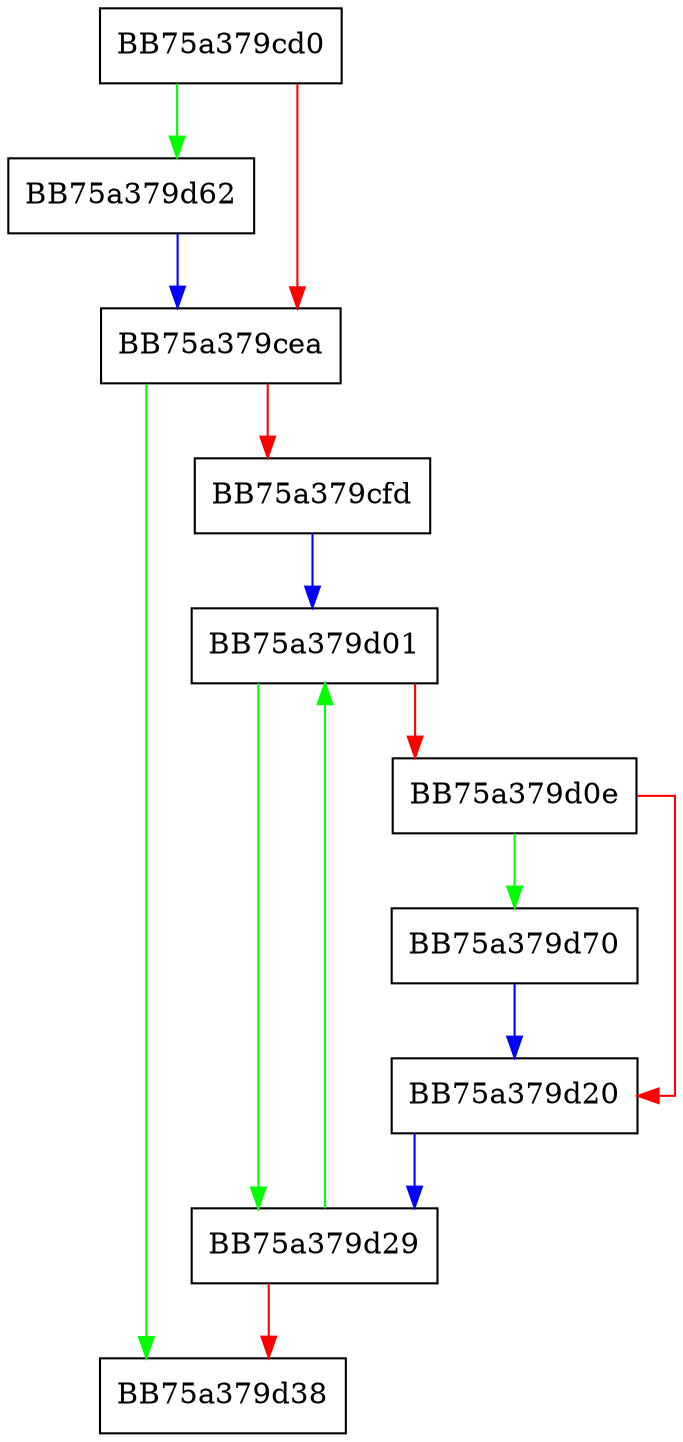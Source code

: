 digraph kpush_cleanupex {
  node [shape="box"];
  graph [splines=ortho];
  BB75a379cd0 -> BB75a379d62 [color="green"];
  BB75a379cd0 -> BB75a379cea [color="red"];
  BB75a379cea -> BB75a379d38 [color="green"];
  BB75a379cea -> BB75a379cfd [color="red"];
  BB75a379cfd -> BB75a379d01 [color="blue"];
  BB75a379d01 -> BB75a379d29 [color="green"];
  BB75a379d01 -> BB75a379d0e [color="red"];
  BB75a379d0e -> BB75a379d70 [color="green"];
  BB75a379d0e -> BB75a379d20 [color="red"];
  BB75a379d20 -> BB75a379d29 [color="blue"];
  BB75a379d29 -> BB75a379d01 [color="green"];
  BB75a379d29 -> BB75a379d38 [color="red"];
  BB75a379d62 -> BB75a379cea [color="blue"];
  BB75a379d70 -> BB75a379d20 [color="blue"];
}